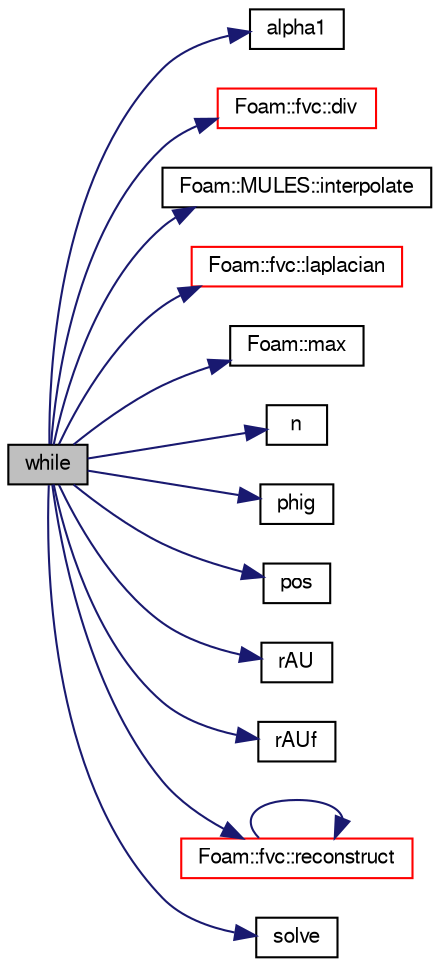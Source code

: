 digraph "while"
{
  bgcolor="transparent";
  edge [fontname="FreeSans",fontsize="10",labelfontname="FreeSans",labelfontsize="10"];
  node [fontname="FreeSans",fontsize="10",shape=record];
  rankdir="LR";
  Node2340 [label="while",height=0.2,width=0.4,color="black", fillcolor="grey75", style="filled", fontcolor="black"];
  Node2340 -> Node2341 [color="midnightblue",fontsize="10",style="solid",fontname="FreeSans"];
  Node2341 [label="alpha1",height=0.2,width=0.4,color="black",URL="$a39119.html#aced3d8b3bb357ea9c4de0585cdc824ce"];
  Node2340 -> Node2342 [color="midnightblue",fontsize="10",style="solid",fontname="FreeSans"];
  Node2342 [label="Foam::fvc::div",height=0.2,width=0.4,color="red",URL="$a21134.html#a585533948ad80abfe589d920c641f251"];
  Node2340 -> Node2644 [color="midnightblue",fontsize="10",style="solid",fontname="FreeSans"];
  Node2644 [label="Foam::MULES::interpolate",height=0.2,width=0.4,color="black",URL="$a21136.html#a4d62f21551985d814104861e7c1d9b4f"];
  Node2340 -> Node2645 [color="midnightblue",fontsize="10",style="solid",fontname="FreeSans"];
  Node2645 [label="Foam::fvc::laplacian",height=0.2,width=0.4,color="red",URL="$a21134.html#ac75bff389d0405149b204b0d7ac214cd"];
  Node2340 -> Node2554 [color="midnightblue",fontsize="10",style="solid",fontname="FreeSans"];
  Node2554 [label="Foam::max",height=0.2,width=0.4,color="black",URL="$a21124.html#ac993e906cf2774ae77e666bc24e81733"];
  Node2340 -> Node2647 [color="midnightblue",fontsize="10",style="solid",fontname="FreeSans"];
  Node2647 [label="n",height=0.2,width=0.4,color="black",URL="$a38027.html#a31a3e4bdfc5276bf56f13bf778a817cb"];
  Node2340 -> Node2648 [color="midnightblue",fontsize="10",style="solid",fontname="FreeSans"];
  Node2648 [label="phig",height=0.2,width=0.4,color="black",URL="$a38030.html#ab48f5bc6b975de805db0b3f1abbed5c6"];
  Node2340 -> Node2649 [color="midnightblue",fontsize="10",style="solid",fontname="FreeSans"];
  Node2649 [label="pos",height=0.2,width=0.4,color="black",URL="$a12539.html#a44b9821c8742536715efac47391df780"];
  Node2340 -> Node2650 [color="midnightblue",fontsize="10",style="solid",fontname="FreeSans"];
  Node2650 [label="rAU",height=0.2,width=0.4,color="black",URL="$a38027.html#a4ae3ff6f0732a8a206a641d7ff2d9f7d"];
  Node2340 -> Node2651 [color="midnightblue",fontsize="10",style="solid",fontname="FreeSans"];
  Node2651 [label="rAUf",height=0.2,width=0.4,color="black",URL="$a38072.html#ae693ae4c2085edc7ebb2aac47e046b2d"];
  Node2340 -> Node2652 [color="midnightblue",fontsize="10",style="solid",fontname="FreeSans"];
  Node2652 [label="Foam::fvc::reconstruct",height=0.2,width=0.4,color="red",URL="$a21134.html#ad8a6471328adb4cddcc0d4cedfa39ca2"];
  Node2652 -> Node2652 [color="midnightblue",fontsize="10",style="solid",fontname="FreeSans"];
  Node2340 -> Node2656 [color="midnightblue",fontsize="10",style="solid",fontname="FreeSans"];
  Node2656 [label="solve",height=0.2,width=0.4,color="black",URL="$a38117.html#a63a249aff939702e1f4e9e11464c663c"];
}
